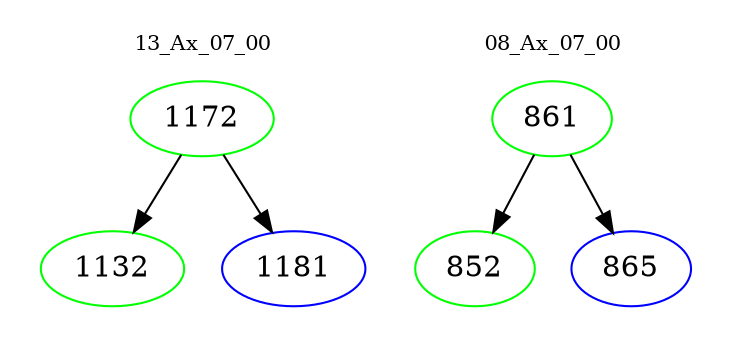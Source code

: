 digraph{
subgraph cluster_0 {
color = white
label = "13_Ax_07_00";
fontsize=10;
T0_1172 [label="1172", color="green"]
T0_1172 -> T0_1132 [color="black"]
T0_1132 [label="1132", color="green"]
T0_1172 -> T0_1181 [color="black"]
T0_1181 [label="1181", color="blue"]
}
subgraph cluster_1 {
color = white
label = "08_Ax_07_00";
fontsize=10;
T1_861 [label="861", color="green"]
T1_861 -> T1_852 [color="black"]
T1_852 [label="852", color="green"]
T1_861 -> T1_865 [color="black"]
T1_865 [label="865", color="blue"]
}
}

